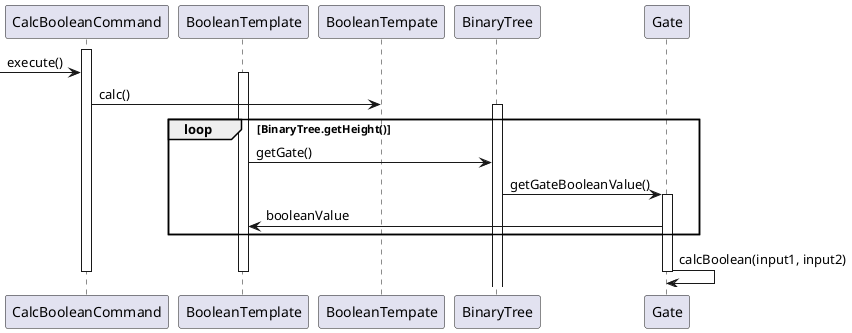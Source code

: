 @startuml
activate CalcBooleanCommand
->CalcBooleanCommand: execute()

activate BooleanTemplate
CalcBooleanCommand -> BooleanTempate : calc()

loop BinaryTree.getHeight()
activate BinaryTree
BooleanTemplate -> BinaryTree: getGate()
BinaryTree -> Gate: getGateBooleanValue()

activate Gate
Gate -> BooleanTemplate: booleanValue
end

Gate -> Gate: calcBoolean(input1, input2)

deactivate Gate
deactivate BooleanTemplate
deactivate CalcBooleanCommand
@enduml
